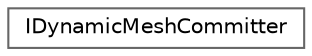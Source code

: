 digraph "Graphical Class Hierarchy"
{
 // INTERACTIVE_SVG=YES
 // LATEX_PDF_SIZE
  bgcolor="transparent";
  edge [fontname=Helvetica,fontsize=10,labelfontname=Helvetica,labelfontsize=10];
  node [fontname=Helvetica,fontsize=10,shape=box,height=0.2,width=0.4];
  rankdir="LR";
  Node0 [id="Node000000",label="IDynamicMeshCommitter",height=0.2,width=0.4,color="grey40", fillcolor="white", style="filled",URL="$d1/db2/classIDynamicMeshCommitter.html",tooltip=" "];
}
